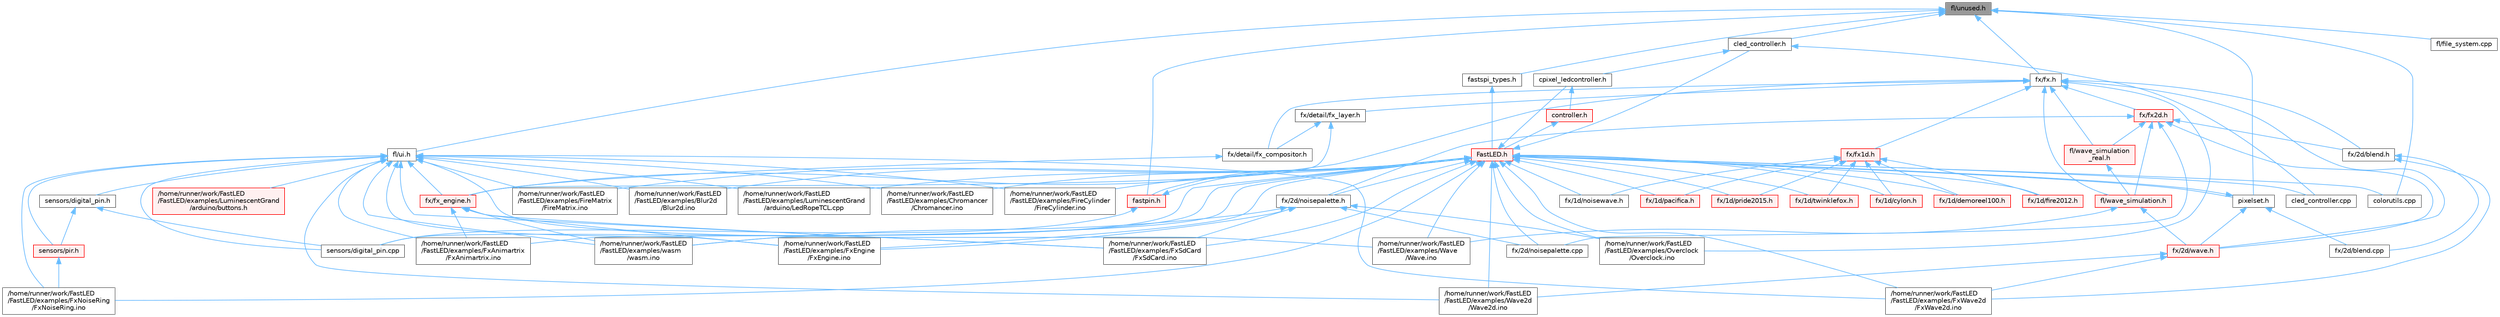 digraph "fl/unused.h"
{
 // INTERACTIVE_SVG=YES
 // LATEX_PDF_SIZE
  bgcolor="transparent";
  edge [fontname=Helvetica,fontsize=10,labelfontname=Helvetica,labelfontsize=10];
  node [fontname=Helvetica,fontsize=10,shape=box,height=0.2,width=0.4];
  Node1 [id="Node000001",label="fl/unused.h",height=0.2,width=0.4,color="gray40", fillcolor="grey60", style="filled", fontcolor="black",tooltip=" "];
  Node1 -> Node2 [id="edge1_Node000001_Node000002",dir="back",color="steelblue1",style="solid",tooltip=" "];
  Node2 [id="Node000002",label="cled_controller.h",height=0.2,width=0.4,color="grey40", fillcolor="white", style="filled",URL="$db/d6d/cled__controller_8h.html",tooltip="base definitions used by led controllers for writing out led data"];
  Node2 -> Node3 [id="edge2_Node000002_Node000003",dir="back",color="steelblue1",style="solid",tooltip=" "];
  Node3 [id="Node000003",label="cled_controller.cpp",height=0.2,width=0.4,color="grey40", fillcolor="white", style="filled",URL="$dd/dd8/cled__controller_8cpp.html",tooltip="base definitions used by led controllers for writing out led data"];
  Node2 -> Node4 [id="edge3_Node000002_Node000004",dir="back",color="steelblue1",style="solid",tooltip=" "];
  Node4 [id="Node000004",label="cpixel_ledcontroller.h",height=0.2,width=0.4,color="grey40", fillcolor="white", style="filled",URL="$d9/d57/cpixel__ledcontroller_8h.html",tooltip="defines the templated version of the CLEDController class"];
  Node4 -> Node5 [id="edge4_Node000004_Node000005",dir="back",color="steelblue1",style="solid",tooltip=" "];
  Node5 [id="Node000005",label="controller.h",height=0.2,width=0.4,color="red", fillcolor="#FFF0F0", style="filled",URL="$d2/dd9/controller_8h.html",tooltip="deprecated: base definitions used by led controllers for writing out led data"];
  Node5 -> Node6 [id="edge5_Node000005_Node000006",dir="back",color="steelblue1",style="solid",tooltip=" "];
  Node6 [id="Node000006",label="FastLED.h",height=0.2,width=0.4,color="red", fillcolor="#FFF0F0", style="filled",URL="$db/d97/_fast_l_e_d_8h.html",tooltip="central include file for FastLED, defines the CFastLED class/object"];
  Node6 -> Node14 [id="edge6_Node000006_Node000014",dir="back",color="steelblue1",style="solid",tooltip=" "];
  Node14 [id="Node000014",label="/home/runner/work/FastLED\l/FastLED/examples/Blur2d\l/Blur2d.ino",height=0.2,width=0.4,color="grey40", fillcolor="white", style="filled",URL="$df/d42/_blur2d_8ino.html",tooltip=" "];
  Node6 -> Node15 [id="edge7_Node000006_Node000015",dir="back",color="steelblue1",style="solid",tooltip=" "];
  Node15 [id="Node000015",label="/home/runner/work/FastLED\l/FastLED/examples/Chromancer\l/Chromancer.ino",height=0.2,width=0.4,color="grey40", fillcolor="white", style="filled",URL="$d1/ddb/_chromancer_8ino.html",tooltip=" "];
  Node6 -> Node27 [id="edge8_Node000006_Node000027",dir="back",color="steelblue1",style="solid",tooltip=" "];
  Node27 [id="Node000027",label="/home/runner/work/FastLED\l/FastLED/examples/FireCylinder\l/FireCylinder.ino",height=0.2,width=0.4,color="grey40", fillcolor="white", style="filled",URL="$df/d5c/_fire_cylinder_8ino.html",tooltip=" "];
  Node6 -> Node28 [id="edge9_Node000006_Node000028",dir="back",color="steelblue1",style="solid",tooltip=" "];
  Node28 [id="Node000028",label="/home/runner/work/FastLED\l/FastLED/examples/FireMatrix\l/FireMatrix.ino",height=0.2,width=0.4,color="grey40", fillcolor="white", style="filled",URL="$dc/dfc/_fire_matrix_8ino.html",tooltip=" "];
  Node6 -> Node30 [id="edge10_Node000006_Node000030",dir="back",color="steelblue1",style="solid",tooltip=" "];
  Node30 [id="Node000030",label="/home/runner/work/FastLED\l/FastLED/examples/FxAnimartrix\l/FxAnimartrix.ino",height=0.2,width=0.4,color="grey40", fillcolor="white", style="filled",URL="$dd/d96/_fx_animartrix_8ino.html",tooltip=" "];
  Node6 -> Node33 [id="edge11_Node000006_Node000033",dir="back",color="steelblue1",style="solid",tooltip=" "];
  Node33 [id="Node000033",label="/home/runner/work/FastLED\l/FastLED/examples/FxEngine\l/FxEngine.ino",height=0.2,width=0.4,color="grey40", fillcolor="white", style="filled",URL="$d6/d35/_fx_engine_8ino.html",tooltip="Demonstrates how to use the FxEngine to switch between different effects on a 2D LED matrix."];
  Node6 -> Node35 [id="edge12_Node000006_Node000035",dir="back",color="steelblue1",style="solid",tooltip=" "];
  Node35 [id="Node000035",label="/home/runner/work/FastLED\l/FastLED/examples/FxNoiseRing\l/FxNoiseRing.ino",height=0.2,width=0.4,color="grey40", fillcolor="white", style="filled",URL="$d3/dac/_fx_noise_ring_8ino.html",tooltip=" "];
  Node6 -> Node38 [id="edge13_Node000006_Node000038",dir="back",color="steelblue1",style="solid",tooltip=" "];
  Node38 [id="Node000038",label="/home/runner/work/FastLED\l/FastLED/examples/FxSdCard\l/FxSdCard.ino",height=0.2,width=0.4,color="grey40", fillcolor="white", style="filled",URL="$d7/d35/_fx_sd_card_8ino.html",tooltip=" "];
  Node6 -> Node41 [id="edge14_Node000006_Node000041",dir="back",color="steelblue1",style="solid",tooltip=" "];
  Node41 [id="Node000041",label="/home/runner/work/FastLED\l/FastLED/examples/FxWave2d\l/FxWave2d.ino",height=0.2,width=0.4,color="grey40", fillcolor="white", style="filled",URL="$dd/d10/_fx_wave2d_8ino.html",tooltip=" "];
  Node6 -> Node43 [id="edge15_Node000006_Node000043",dir="back",color="steelblue1",style="solid",tooltip=" "];
  Node43 [id="Node000043",label="/home/runner/work/FastLED\l/FastLED/examples/LuminescentGrand\l/arduino/LedRopeTCL.cpp",height=0.2,width=0.4,color="grey40", fillcolor="white", style="filled",URL="$d6/dc9/_led_rope_t_c_l_8cpp.html",tooltip=" "];
  Node6 -> Node54 [id="edge16_Node000006_Node000054",dir="back",color="steelblue1",style="solid",tooltip=" "];
  Node54 [id="Node000054",label="/home/runner/work/FastLED\l/FastLED/examples/Overclock\l/Overclock.ino",height=0.2,width=0.4,color="grey40", fillcolor="white", style="filled",URL="$df/d43/_overclock_8ino.html",tooltip="Demonstrates how to overclock a FastLED setup."];
  Node6 -> Node68 [id="edge17_Node000006_Node000068",dir="back",color="steelblue1",style="solid",tooltip=" "];
  Node68 [id="Node000068",label="/home/runner/work/FastLED\l/FastLED/examples/Wave\l/Wave.ino",height=0.2,width=0.4,color="grey40", fillcolor="white", style="filled",URL="$d1/d16/_wave_8ino.html",tooltip=" "];
  Node6 -> Node69 [id="edge18_Node000006_Node000069",dir="back",color="steelblue1",style="solid",tooltip=" "];
  Node69 [id="Node000069",label="/home/runner/work/FastLED\l/FastLED/examples/Wave2d\l/Wave2d.ino",height=0.2,width=0.4,color="grey40", fillcolor="white", style="filled",URL="$dd/d44/_wave2d_8ino.html",tooltip=" "];
  Node6 -> Node71 [id="edge19_Node000006_Node000071",dir="back",color="steelblue1",style="solid",tooltip=" "];
  Node71 [id="Node000071",label="/home/runner/work/FastLED\l/FastLED/examples/wasm\l/wasm.ino",height=0.2,width=0.4,color="grey40", fillcolor="white", style="filled",URL="$d7/dd3/wasm_8ino.html",tooltip="Demonstrates an advanced ino file with multiple effects and UI elements."];
  Node6 -> Node3 [id="edge20_Node000006_Node000003",dir="back",color="steelblue1",style="solid",tooltip=" "];
  Node6 -> Node2 [id="edge21_Node000006_Node000002",dir="back",color="steelblue1",style="solid",tooltip=" "];
  Node6 -> Node76 [id="edge22_Node000006_Node000076",dir="back",color="steelblue1",style="solid",tooltip=" "];
  Node76 [id="Node000076",label="colorutils.cpp",height=0.2,width=0.4,color="grey40", fillcolor="white", style="filled",URL="$da/d2d/colorutils_8cpp.html",tooltip="Utility functions for color fill, palettes, blending, and more."];
  Node6 -> Node4 [id="edge23_Node000006_Node000004",dir="back",color="steelblue1",style="solid",tooltip=" "];
  Node6 -> Node87 [id="edge24_Node000006_Node000087",dir="back",color="steelblue1",style="solid",tooltip=" "];
  Node87 [id="Node000087",label="fastpin.h",height=0.2,width=0.4,color="red", fillcolor="#FFF0F0", style="filled",URL="$db/d65/fastpin_8h.html",tooltip="Class base definitions for defining fast pin access."];
  Node87 -> Node6 [id="edge25_Node000087_Node000006",dir="back",color="steelblue1",style="solid",tooltip=" "];
  Node87 -> Node88 [id="edge26_Node000087_Node000088",dir="back",color="steelblue1",style="solid",tooltip=" "];
  Node88 [id="Node000088",label="sensors/digital_pin.cpp",height=0.2,width=0.4,color="grey40", fillcolor="white", style="filled",URL="$de/d2b/digital__pin_8cpp.html",tooltip=" "];
  Node6 -> Node93 [id="edge27_Node000006_Node000093",dir="back",color="steelblue1",style="solid",tooltip=" "];
  Node93 [id="Node000093",label="fx/1d/cylon.h",height=0.2,width=0.4,color="red", fillcolor="#FFF0F0", style="filled",URL="$db/d31/cylon_8h.html",tooltip=" "];
  Node6 -> Node94 [id="edge28_Node000006_Node000094",dir="back",color="steelblue1",style="solid",tooltip=" "];
  Node94 [id="Node000094",label="fx/1d/demoreel100.h",height=0.2,width=0.4,color="red", fillcolor="#FFF0F0", style="filled",URL="$d4/dc0/demoreel100_8h.html",tooltip=" "];
  Node6 -> Node95 [id="edge29_Node000006_Node000095",dir="back",color="steelblue1",style="solid",tooltip=" "];
  Node95 [id="Node000095",label="fx/1d/fire2012.h",height=0.2,width=0.4,color="red", fillcolor="#FFF0F0", style="filled",URL="$d5/dcb/fire2012_8h.html",tooltip=" "];
  Node6 -> Node96 [id="edge30_Node000006_Node000096",dir="back",color="steelblue1",style="solid",tooltip=" "];
  Node96 [id="Node000096",label="fx/1d/noisewave.h",height=0.2,width=0.4,color="grey40", fillcolor="white", style="filled",URL="$d9/d2c/noisewave_8h.html",tooltip=" "];
  Node6 -> Node97 [id="edge31_Node000006_Node000097",dir="back",color="steelblue1",style="solid",tooltip=" "];
  Node97 [id="Node000097",label="fx/1d/pacifica.h",height=0.2,width=0.4,color="red", fillcolor="#FFF0F0", style="filled",URL="$dc/d70/pacifica_8h.html",tooltip=" "];
  Node6 -> Node98 [id="edge32_Node000006_Node000098",dir="back",color="steelblue1",style="solid",tooltip=" "];
  Node98 [id="Node000098",label="fx/1d/pride2015.h",height=0.2,width=0.4,color="red", fillcolor="#FFF0F0", style="filled",URL="$d7/dc4/pride2015_8h.html",tooltip=" "];
  Node6 -> Node99 [id="edge33_Node000006_Node000099",dir="back",color="steelblue1",style="solid",tooltip=" "];
  Node99 [id="Node000099",label="fx/1d/twinklefox.h",height=0.2,width=0.4,color="red", fillcolor="#FFF0F0", style="filled",URL="$d1/df6/twinklefox_8h.html",tooltip=" "];
  Node6 -> Node100 [id="edge34_Node000006_Node000100",dir="back",color="steelblue1",style="solid",tooltip=" "];
  Node100 [id="Node000100",label="fx/2d/noisepalette.cpp",height=0.2,width=0.4,color="grey40", fillcolor="white", style="filled",URL="$d6/d66/noisepalette_8cpp.html",tooltip=" "];
  Node6 -> Node101 [id="edge35_Node000006_Node000101",dir="back",color="steelblue1",style="solid",tooltip=" "];
  Node101 [id="Node000101",label="fx/2d/noisepalette.h",height=0.2,width=0.4,color="grey40", fillcolor="white", style="filled",URL="$d6/dc7/noisepalette_8h.html",tooltip="Demonstrates how to mix noise generation with color palettes on a 2D LED matrix."];
  Node101 -> Node33 [id="edge36_Node000101_Node000033",dir="back",color="steelblue1",style="solid",tooltip=" "];
  Node101 -> Node38 [id="edge37_Node000101_Node000038",dir="back",color="steelblue1",style="solid",tooltip=" "];
  Node101 -> Node54 [id="edge38_Node000101_Node000054",dir="back",color="steelblue1",style="solid",tooltip=" "];
  Node101 -> Node71 [id="edge39_Node000101_Node000071",dir="back",color="steelblue1",style="solid",tooltip=" "];
  Node101 -> Node100 [id="edge40_Node000101_Node000100",dir="back",color="steelblue1",style="solid",tooltip=" "];
  Node6 -> Node118 [id="edge41_Node000006_Node000118",dir="back",color="steelblue1",style="solid",tooltip=" "];
  Node118 [id="Node000118",label="pixelset.h",height=0.2,width=0.4,color="grey40", fillcolor="white", style="filled",URL="$d4/d46/pixelset_8h.html",tooltip="Declares classes for managing logical groups of LEDs."];
  Node118 -> Node6 [id="edge42_Node000118_Node000006",dir="back",color="steelblue1",style="solid",tooltip=" "];
  Node118 -> Node78 [id="edge43_Node000118_Node000078",dir="back",color="steelblue1",style="solid",tooltip=" "];
  Node78 [id="Node000078",label="fx/2d/blend.cpp",height=0.2,width=0.4,color="grey40", fillcolor="white", style="filled",URL="$d7/d68/blend_8cpp.html",tooltip=" "];
  Node118 -> Node79 [id="edge44_Node000118_Node000079",dir="back",color="steelblue1",style="solid",tooltip=" "];
  Node79 [id="Node000079",label="fx/2d/wave.h",height=0.2,width=0.4,color="red", fillcolor="#FFF0F0", style="filled",URL="$dc/d61/wave_8h.html",tooltip=" "];
  Node79 -> Node41 [id="edge45_Node000079_Node000041",dir="back",color="steelblue1",style="solid",tooltip=" "];
  Node79 -> Node69 [id="edge46_Node000079_Node000069",dir="back",color="steelblue1",style="solid",tooltip=" "];
  Node6 -> Node88 [id="edge47_Node000006_Node000088",dir="back",color="steelblue1",style="solid",tooltip=" "];
  Node1 -> Node76 [id="edge48_Node000001_Node000076",dir="back",color="steelblue1",style="solid",tooltip=" "];
  Node1 -> Node87 [id="edge49_Node000001_Node000087",dir="back",color="steelblue1",style="solid",tooltip=" "];
  Node1 -> Node123 [id="edge50_Node000001_Node000123",dir="back",color="steelblue1",style="solid",tooltip=" "];
  Node123 [id="Node000123",label="fastspi_types.h",height=0.2,width=0.4,color="grey40", fillcolor="white", style="filled",URL="$d2/ddb/fastspi__types_8h.html",tooltip="Data types and constants used by SPI interfaces."];
  Node123 -> Node6 [id="edge51_Node000123_Node000006",dir="back",color="steelblue1",style="solid",tooltip=" "];
  Node1 -> Node124 [id="edge52_Node000001_Node000124",dir="back",color="steelblue1",style="solid",tooltip=" "];
  Node124 [id="Node000124",label="fl/file_system.cpp",height=0.2,width=0.4,color="grey40", fillcolor="white", style="filled",URL="$d4/d37/file__system_8cpp.html",tooltip=" "];
  Node1 -> Node125 [id="edge53_Node000001_Node000125",dir="back",color="steelblue1",style="solid",tooltip=" "];
  Node125 [id="Node000125",label="fl/ui.h",height=0.2,width=0.4,color="grey40", fillcolor="white", style="filled",URL="$d9/d3b/ui_8h.html",tooltip=" "];
  Node125 -> Node14 [id="edge54_Node000125_Node000014",dir="back",color="steelblue1",style="solid",tooltip=" "];
  Node125 -> Node15 [id="edge55_Node000125_Node000015",dir="back",color="steelblue1",style="solid",tooltip=" "];
  Node125 -> Node27 [id="edge56_Node000125_Node000027",dir="back",color="steelblue1",style="solid",tooltip=" "];
  Node125 -> Node28 [id="edge57_Node000125_Node000028",dir="back",color="steelblue1",style="solid",tooltip=" "];
  Node125 -> Node30 [id="edge58_Node000125_Node000030",dir="back",color="steelblue1",style="solid",tooltip=" "];
  Node125 -> Node33 [id="edge59_Node000125_Node000033",dir="back",color="steelblue1",style="solid",tooltip=" "];
  Node125 -> Node35 [id="edge60_Node000125_Node000035",dir="back",color="steelblue1",style="solid",tooltip=" "];
  Node125 -> Node38 [id="edge61_Node000125_Node000038",dir="back",color="steelblue1",style="solid",tooltip=" "];
  Node125 -> Node41 [id="edge62_Node000125_Node000041",dir="back",color="steelblue1",style="solid",tooltip=" "];
  Node125 -> Node43 [id="edge63_Node000125_Node000043",dir="back",color="steelblue1",style="solid",tooltip=" "];
  Node125 -> Node126 [id="edge64_Node000125_Node000126",dir="back",color="steelblue1",style="solid",tooltip=" "];
  Node126 [id="Node000126",label="/home/runner/work/FastLED\l/FastLED/examples/LuminescentGrand\l/arduino/buttons.h",height=0.2,width=0.4,color="red", fillcolor="#FFF0F0", style="filled",URL="$de/d05/buttons_8h.html",tooltip=" "];
  Node125 -> Node68 [id="edge65_Node000125_Node000068",dir="back",color="steelblue1",style="solid",tooltip=" "];
  Node125 -> Node69 [id="edge66_Node000125_Node000069",dir="back",color="steelblue1",style="solid",tooltip=" "];
  Node125 -> Node71 [id="edge67_Node000125_Node000071",dir="back",color="steelblue1",style="solid",tooltip=" "];
  Node125 -> Node128 [id="edge68_Node000125_Node000128",dir="back",color="steelblue1",style="solid",tooltip=" "];
  Node128 [id="Node000128",label="fx/fx_engine.h",height=0.2,width=0.4,color="red", fillcolor="#FFF0F0", style="filled",URL="$d9/d3c/fx__engine_8h.html",tooltip=" "];
  Node128 -> Node30 [id="edge69_Node000128_Node000030",dir="back",color="steelblue1",style="solid",tooltip=" "];
  Node128 -> Node33 [id="edge70_Node000128_Node000033",dir="back",color="steelblue1",style="solid",tooltip=" "];
  Node128 -> Node38 [id="edge71_Node000128_Node000038",dir="back",color="steelblue1",style="solid",tooltip=" "];
  Node128 -> Node71 [id="edge72_Node000128_Node000071",dir="back",color="steelblue1",style="solid",tooltip=" "];
  Node125 -> Node88 [id="edge73_Node000125_Node000088",dir="back",color="steelblue1",style="solid",tooltip=" "];
  Node125 -> Node130 [id="edge74_Node000125_Node000130",dir="back",color="steelblue1",style="solid",tooltip=" "];
  Node130 [id="Node000130",label="sensors/digital_pin.h",height=0.2,width=0.4,color="grey40", fillcolor="white", style="filled",URL="$dd/d83/digital__pin_8h.html",tooltip=" "];
  Node130 -> Node88 [id="edge75_Node000130_Node000088",dir="back",color="steelblue1",style="solid",tooltip=" "];
  Node130 -> Node131 [id="edge76_Node000130_Node000131",dir="back",color="steelblue1",style="solid",tooltip=" "];
  Node131 [id="Node000131",label="sensors/pir.h",height=0.2,width=0.4,color="red", fillcolor="#FFF0F0", style="filled",URL="$d9/dd3/pir_8h.html",tooltip=" "];
  Node131 -> Node35 [id="edge77_Node000131_Node000035",dir="back",color="steelblue1",style="solid",tooltip=" "];
  Node125 -> Node131 [id="edge78_Node000125_Node000131",dir="back",color="steelblue1",style="solid",tooltip=" "];
  Node1 -> Node132 [id="edge79_Node000001_Node000132",dir="back",color="steelblue1",style="solid",tooltip=" "];
  Node132 [id="Node000132",label="fx/fx.h",height=0.2,width=0.4,color="grey40", fillcolor="white", style="filled",URL="$d2/d0c/fx_8h.html",tooltip=" "];
  Node132 -> Node54 [id="edge80_Node000132_Node000054",dir="back",color="steelblue1",style="solid",tooltip=" "];
  Node132 -> Node133 [id="edge81_Node000132_Node000133",dir="back",color="steelblue1",style="solid",tooltip=" "];
  Node133 [id="Node000133",label="fl/wave_simulation.h",height=0.2,width=0.4,color="red", fillcolor="#FFF0F0", style="filled",URL="$dc/d36/wave__simulation_8h.html",tooltip=" "];
  Node133 -> Node68 [id="edge82_Node000133_Node000068",dir="back",color="steelblue1",style="solid",tooltip=" "];
  Node133 -> Node79 [id="edge83_Node000133_Node000079",dir="back",color="steelblue1",style="solid",tooltip=" "];
  Node132 -> Node135 [id="edge84_Node000132_Node000135",dir="back",color="steelblue1",style="solid",tooltip=" "];
  Node135 [id="Node000135",label="fl/wave_simulation\l_real.h",height=0.2,width=0.4,color="red", fillcolor="#FFF0F0", style="filled",URL="$dd/d8e/wave__simulation__real_8h.html",tooltip=" "];
  Node135 -> Node133 [id="edge85_Node000135_Node000133",dir="back",color="steelblue1",style="solid",tooltip=" "];
  Node132 -> Node137 [id="edge86_Node000132_Node000137",dir="back",color="steelblue1",style="solid",tooltip=" "];
  Node137 [id="Node000137",label="fx/2d/blend.h",height=0.2,width=0.4,color="grey40", fillcolor="white", style="filled",URL="$d8/d4e/blend_8h.html",tooltip=" "];
  Node137 -> Node41 [id="edge87_Node000137_Node000041",dir="back",color="steelblue1",style="solid",tooltip=" "];
  Node137 -> Node78 [id="edge88_Node000137_Node000078",dir="back",color="steelblue1",style="solid",tooltip=" "];
  Node132 -> Node79 [id="edge89_Node000132_Node000079",dir="back",color="steelblue1",style="solid",tooltip=" "];
  Node132 -> Node138 [id="edge90_Node000132_Node000138",dir="back",color="steelblue1",style="solid",tooltip=" "];
  Node138 [id="Node000138",label="fx/detail/fx_compositor.h",height=0.2,width=0.4,color="grey40", fillcolor="white", style="filled",URL="$d5/d6b/fx__compositor_8h.html",tooltip=" "];
  Node138 -> Node128 [id="edge91_Node000138_Node000128",dir="back",color="steelblue1",style="solid",tooltip=" "];
  Node132 -> Node139 [id="edge92_Node000132_Node000139",dir="back",color="steelblue1",style="solid",tooltip=" "];
  Node139 [id="Node000139",label="fx/detail/fx_layer.h",height=0.2,width=0.4,color="grey40", fillcolor="white", style="filled",URL="$d7/d2f/fx__layer_8h.html",tooltip=" "];
  Node139 -> Node138 [id="edge93_Node000139_Node000138",dir="back",color="steelblue1",style="solid",tooltip=" "];
  Node139 -> Node128 [id="edge94_Node000139_Node000128",dir="back",color="steelblue1",style="solid",tooltip=" "];
  Node132 -> Node140 [id="edge95_Node000132_Node000140",dir="back",color="steelblue1",style="solid",tooltip=" "];
  Node140 [id="Node000140",label="fx/fx1d.h",height=0.2,width=0.4,color="red", fillcolor="#FFF0F0", style="filled",URL="$da/d81/fx1d_8h.html",tooltip=" "];
  Node140 -> Node93 [id="edge96_Node000140_Node000093",dir="back",color="steelblue1",style="solid",tooltip=" "];
  Node140 -> Node94 [id="edge97_Node000140_Node000094",dir="back",color="steelblue1",style="solid",tooltip=" "];
  Node140 -> Node95 [id="edge98_Node000140_Node000095",dir="back",color="steelblue1",style="solid",tooltip=" "];
  Node140 -> Node96 [id="edge99_Node000140_Node000096",dir="back",color="steelblue1",style="solid",tooltip=" "];
  Node140 -> Node97 [id="edge100_Node000140_Node000097",dir="back",color="steelblue1",style="solid",tooltip=" "];
  Node140 -> Node98 [id="edge101_Node000140_Node000098",dir="back",color="steelblue1",style="solid",tooltip=" "];
  Node140 -> Node99 [id="edge102_Node000140_Node000099",dir="back",color="steelblue1",style="solid",tooltip=" "];
  Node132 -> Node151 [id="edge103_Node000132_Node000151",dir="back",color="steelblue1",style="solid",tooltip=" "];
  Node151 [id="Node000151",label="fx/fx2d.h",height=0.2,width=0.4,color="red", fillcolor="#FFF0F0", style="filled",URL="$d9/d43/fx2d_8h.html",tooltip=" "];
  Node151 -> Node133 [id="edge104_Node000151_Node000133",dir="back",color="steelblue1",style="solid",tooltip=" "];
  Node151 -> Node135 [id="edge105_Node000151_Node000135",dir="back",color="steelblue1",style="solid",tooltip=" "];
  Node151 -> Node137 [id="edge106_Node000151_Node000137",dir="back",color="steelblue1",style="solid",tooltip=" "];
  Node151 -> Node100 [id="edge107_Node000151_Node000100",dir="back",color="steelblue1",style="solid",tooltip=" "];
  Node151 -> Node101 [id="edge108_Node000151_Node000101",dir="back",color="steelblue1",style="solid",tooltip=" "];
  Node151 -> Node79 [id="edge109_Node000151_Node000079",dir="back",color="steelblue1",style="solid",tooltip=" "];
  Node132 -> Node128 [id="edge110_Node000132_Node000128",dir="back",color="steelblue1",style="solid",tooltip=" "];
  Node1 -> Node118 [id="edge111_Node000001_Node000118",dir="back",color="steelblue1",style="solid",tooltip=" "];
}
